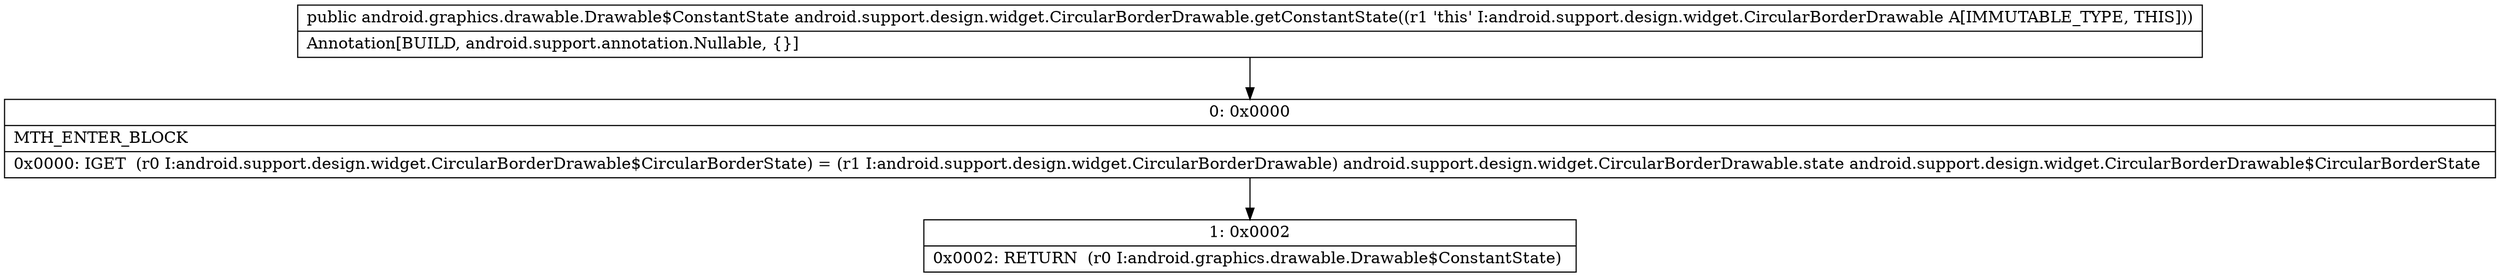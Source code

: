 digraph "CFG forandroid.support.design.widget.CircularBorderDrawable.getConstantState()Landroid\/graphics\/drawable\/Drawable$ConstantState;" {
Node_0 [shape=record,label="{0\:\ 0x0000|MTH_ENTER_BLOCK\l|0x0000: IGET  (r0 I:android.support.design.widget.CircularBorderDrawable$CircularBorderState) = (r1 I:android.support.design.widget.CircularBorderDrawable) android.support.design.widget.CircularBorderDrawable.state android.support.design.widget.CircularBorderDrawable$CircularBorderState \l}"];
Node_1 [shape=record,label="{1\:\ 0x0002|0x0002: RETURN  (r0 I:android.graphics.drawable.Drawable$ConstantState) \l}"];
MethodNode[shape=record,label="{public android.graphics.drawable.Drawable$ConstantState android.support.design.widget.CircularBorderDrawable.getConstantState((r1 'this' I:android.support.design.widget.CircularBorderDrawable A[IMMUTABLE_TYPE, THIS]))  | Annotation[BUILD, android.support.annotation.Nullable, \{\}]\l}"];
MethodNode -> Node_0;
Node_0 -> Node_1;
}

